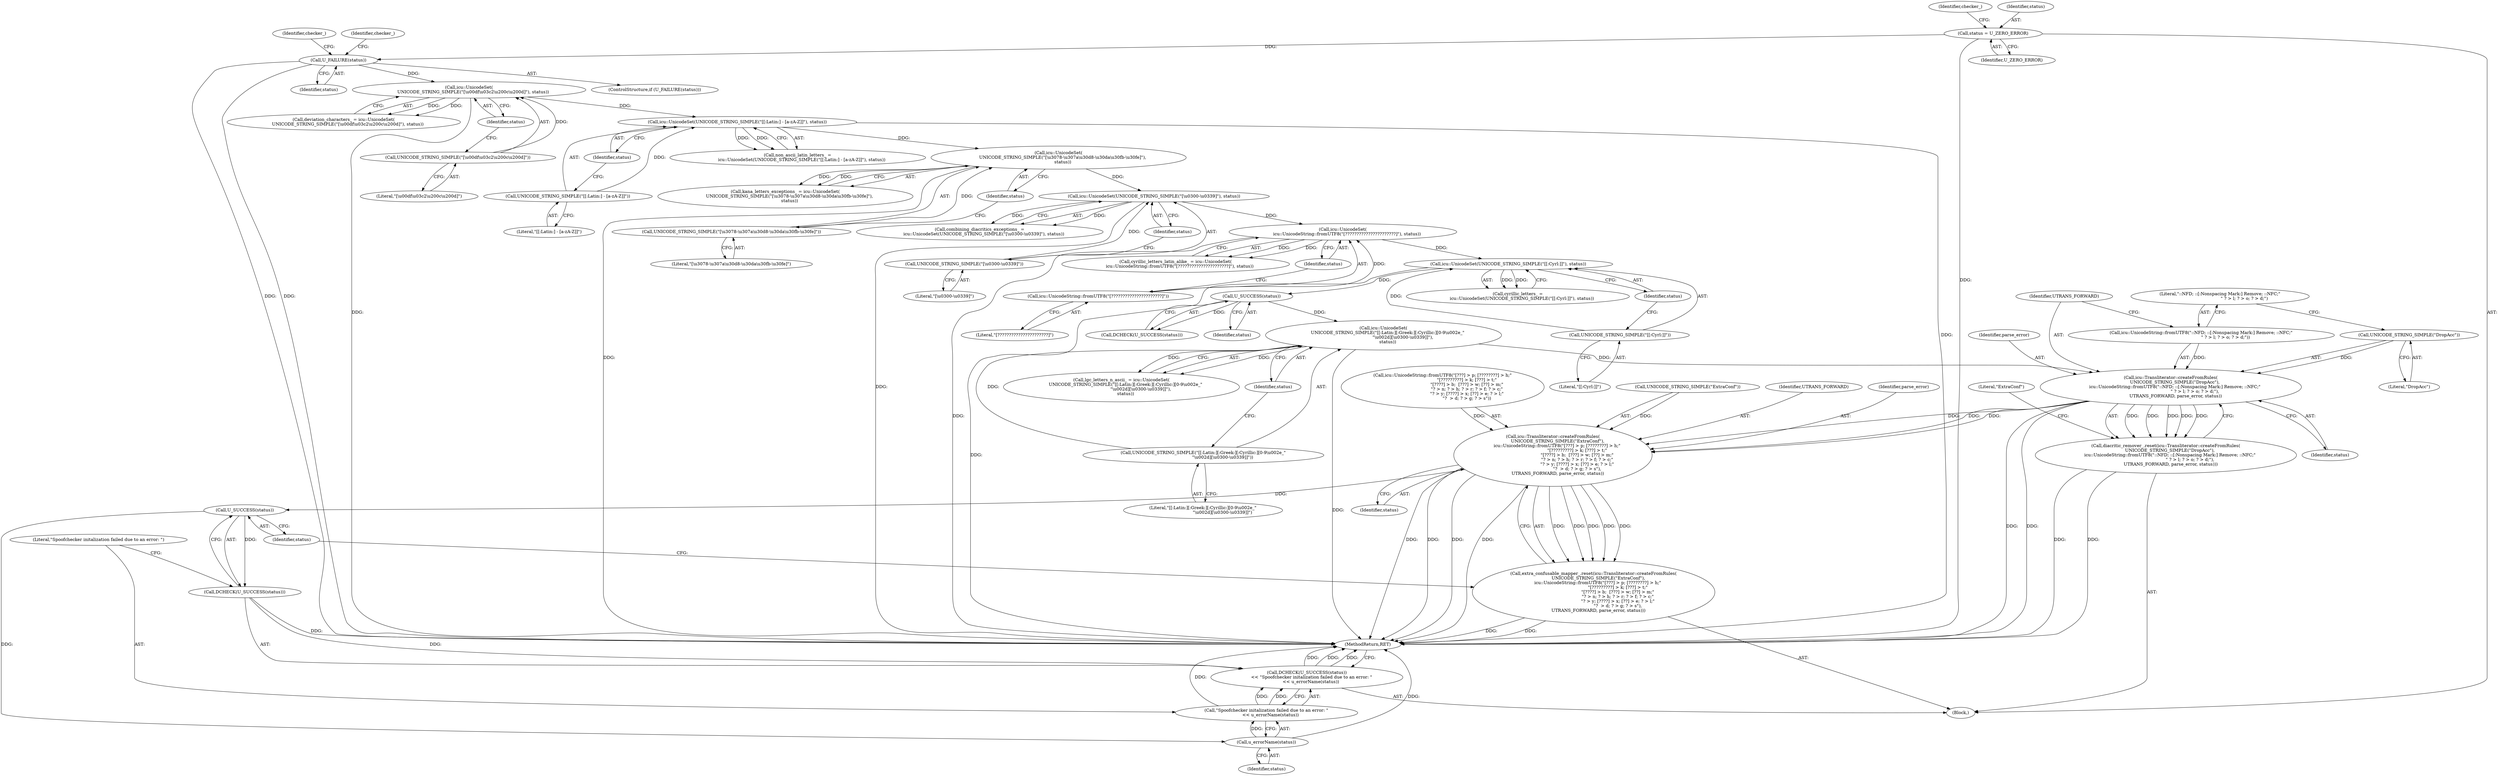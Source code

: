 digraph "0_Chrome_fe3c71592ccc6fd6f3909215e326ffc8fe0c35ce@API" {
"1000211" [label="(Call,icu::Transliterator::createFromRules(\n      UNICODE_STRING_SIMPLE(\"DropAcc\"),\n      icu::UnicodeString::fromUTF8(\"::NFD; ::[:Nonspacing Mark:] Remove; ::NFC;\"\n                                   \" ? > l; ? > o; ? > d;\"),\n       UTRANS_FORWARD, parse_error, status))"];
"1000212" [label="(Call,UNICODE_STRING_SIMPLE(\"DropAcc\"))"];
"1000214" [label="(Call,icu::UnicodeString::fromUTF8(\"::NFD; ::[:Nonspacing Mark:] Remove; ::NFC;\"\n                                   \" ? > l; ? > o; ? > d;\"))"];
"1000204" [label="(Call,icu::UnicodeSet(\n      UNICODE_STRING_SIMPLE(\"[[:Latin:][:Greek:][:Cyrillic:][0-9\\u002e_\"\n                            \"\\u002d][\\u0300-\\u0339]]\"),\n      status))"];
"1000205" [label="(Call,UNICODE_STRING_SIMPLE(\"[[:Latin:][:Greek:][:Cyrillic:][0-9\\u002e_\"\n                            \"\\u002d][\\u0300-\\u0339]]\"))"];
"1000200" [label="(Call,U_SUCCESS(status))"];
"1000194" [label="(Call,icu::UnicodeSet(UNICODE_STRING_SIMPLE(\"[[:Cyrl:]]\"), status))"];
"1000195" [label="(Call,UNICODE_STRING_SIMPLE(\"[[:Cyrl:]]\"))"];
"1000187" [label="(Call,icu::UnicodeSet(\n      icu::UnicodeString::fromUTF8(\"[??????????????????????]\"), status))"];
"1000188" [label="(Call,icu::UnicodeString::fromUTF8(\"[??????????????????????]\"))"];
"1000180" [label="(Call,icu::UnicodeSet(UNICODE_STRING_SIMPLE(\"[\\u0300-\\u0339]\"), status))"];
"1000181" [label="(Call,UNICODE_STRING_SIMPLE(\"[\\u0300-\\u0339]\"))"];
"1000173" [label="(Call,icu::UnicodeSet(\n      UNICODE_STRING_SIMPLE(\"[\\u3078-\\u307a\\u30d8-\\u30da\\u30fb-\\u30fe]\"),\n      status))"];
"1000174" [label="(Call,UNICODE_STRING_SIMPLE(\"[\\u3078-\\u307a\\u30d8-\\u30da\\u30fb-\\u30fe]\"))"];
"1000166" [label="(Call,icu::UnicodeSet(UNICODE_STRING_SIMPLE(\"[[:Latin:] - [a-zA-Z]]\"), status))"];
"1000167" [label="(Call,UNICODE_STRING_SIMPLE(\"[[:Latin:] - [a-zA-Z]]\"))"];
"1000159" [label="(Call,icu::UnicodeSet(\n      UNICODE_STRING_SIMPLE(\"[\\u00df\\u03c2\\u200c\\u200d]\"), status))"];
"1000160" [label="(Call,UNICODE_STRING_SIMPLE(\"[\\u00df\\u03c2\\u200c\\u200d]\"))"];
"1000130" [label="(Call,U_FAILURE(status))"];
"1000121" [label="(Call,status = U_ZERO_ERROR)"];
"1000210" [label="(Call,diacritic_remover_.reset(icu::Transliterator::createFromRules(\n      UNICODE_STRING_SIMPLE(\"DropAcc\"),\n      icu::UnicodeString::fromUTF8(\"::NFD; ::[:Nonspacing Mark:] Remove; ::NFC;\"\n                                   \" ? > l; ? > o; ? > d;\"),\n       UTRANS_FORWARD, parse_error, status)))"];
"1000220" [label="(Call,icu::Transliterator::createFromRules(\n       UNICODE_STRING_SIMPLE(\"ExtraConf\"),\n      icu::UnicodeString::fromUTF8(\"[???] > p; [????????] > h;\"\n                                   \"[?????????] > k; [???] > t;\"\n                                   \"[????] > b;  [???] > w; [??] > m;\"\n                                   \"? > n; ? > h; ? > r; ? > f; ? > c;\"\n                                   \"? > y; [????] > x; [??] > e; ? > l;\"\n                                   \"?  > d; ? > g; ? > s\"),\n       UTRANS_FORWARD, parse_error, status))"];
"1000219" [label="(Call,extra_confusable_mapper_.reset(icu::Transliterator::createFromRules(\n       UNICODE_STRING_SIMPLE(\"ExtraConf\"),\n      icu::UnicodeString::fromUTF8(\"[???] > p; [????????] > h;\"\n                                   \"[?????????] > k; [???] > t;\"\n                                   \"[????] > b;  [???] > w; [??] > m;\"\n                                   \"? > n; ? > h; ? > r; ? > f; ? > c;\"\n                                   \"? > y; [????] > x; [??] > e; ? > l;\"\n                                   \"?  > d; ? > g; ? > s\"),\n       UTRANS_FORWARD, parse_error, status)))"];
"1000230" [label="(Call,U_SUCCESS(status))"];
"1000229" [label="(Call,DCHECK(U_SUCCESS(status)))"];
"1000228" [label="(Call,DCHECK(U_SUCCESS(status))\n       << \"Spoofchecker initalization failed due to an error: \"\n      << u_errorName(status))"];
"1000234" [label="(Call,u_errorName(status))"];
"1000232" [label="(Call,\"Spoofchecker initalization failed due to an error: \"\n      << u_errorName(status))"];
"1000227" [label="(Identifier,status)"];
"1000204" [label="(Call,icu::UnicodeSet(\n      UNICODE_STRING_SIMPLE(\"[[:Latin:][:Greek:][:Cyrillic:][0-9\\u002e_\"\n                            \"\\u002d][\\u0300-\\u0339]]\"),\n      status))"];
"1000173" [label="(Call,icu::UnicodeSet(\n      UNICODE_STRING_SIMPLE(\"[\\u3078-\\u307a\\u30d8-\\u30da\\u30fb-\\u30fe]\"),\n      status))"];
"1000190" [label="(Identifier,status)"];
"1000161" [label="(Literal,\"[\\u00df\\u03c2\\u200c\\u200d]\")"];
"1000194" [label="(Call,icu::UnicodeSet(UNICODE_STRING_SIMPLE(\"[[:Cyrl:]]\"), status))"];
"1000192" [label="(Call,cyrillic_letters_ =\n      icu::UnicodeSet(UNICODE_STRING_SIMPLE(\"[[:Cyrl:]]\"), status))"];
"1000226" [label="(Identifier,parse_error)"];
"1000220" [label="(Call,icu::Transliterator::createFromRules(\n       UNICODE_STRING_SIMPLE(\"ExtraConf\"),\n      icu::UnicodeString::fromUTF8(\"[???] > p; [????????] > h;\"\n                                   \"[?????????] > k; [???] > t;\"\n                                   \"[????] > b;  [???] > w; [??] > m;\"\n                                   \"? > n; ? > h; ? > r; ? > f; ? > c;\"\n                                   \"? > y; [????] > x; [??] > e; ? > l;\"\n                                   \"?  > d; ? > g; ? > s\"),\n       UTRANS_FORWARD, parse_error, status))"];
"1000168" [label="(Literal,\"[[:Latin:] - [a-zA-Z]]\")"];
"1000218" [label="(Identifier,status)"];
"1000200" [label="(Call,U_SUCCESS(status))"];
"1000134" [label="(Identifier,checker_)"];
"1000210" [label="(Call,diacritic_remover_.reset(icu::Transliterator::createFromRules(\n      UNICODE_STRING_SIMPLE(\"DropAcc\"),\n      icu::UnicodeString::fromUTF8(\"::NFD; ::[:Nonspacing Mark:] Remove; ::NFC;\"\n                                   \" ? > l; ? > o; ? > d;\"),\n       UTRANS_FORWARD, parse_error, status)))"];
"1000123" [label="(Identifier,U_ZERO_ERROR)"];
"1000195" [label="(Call,UNICODE_STRING_SIMPLE(\"[[:Cyrl:]]\"))"];
"1000125" [label="(Identifier,checker_)"];
"1000166" [label="(Call,icu::UnicodeSet(UNICODE_STRING_SIMPLE(\"[[:Latin:] - [a-zA-Z]]\"), status))"];
"1000212" [label="(Call,UNICODE_STRING_SIMPLE(\"DropAcc\"))"];
"1000182" [label="(Literal,\"[\\u0300-\\u0339]\")"];
"1000174" [label="(Call,UNICODE_STRING_SIMPLE(\"[\\u3078-\\u307a\\u30d8-\\u30da\\u30fb-\\u30fe]\"))"];
"1000164" [label="(Call,non_ascii_latin_letters_ =\n      icu::UnicodeSet(UNICODE_STRING_SIMPLE(\"[[:Latin:] - [a-zA-Z]]\"), status))"];
"1000159" [label="(Call,icu::UnicodeSet(\n      UNICODE_STRING_SIMPLE(\"[\\u00df\\u03c2\\u200c\\u200d]\"), status))"];
"1000119" [label="(Block,)"];
"1000230" [label="(Call,U_SUCCESS(status))"];
"1000162" [label="(Identifier,status)"];
"1000187" [label="(Call,icu::UnicodeSet(\n      icu::UnicodeString::fromUTF8(\"[??????????????????????]\"), status))"];
"1000219" [label="(Call,extra_confusable_mapper_.reset(icu::Transliterator::createFromRules(\n       UNICODE_STRING_SIMPLE(\"ExtraConf\"),\n      icu::UnicodeString::fromUTF8(\"[???] > p; [????????] > h;\"\n                                   \"[?????????] > k; [???] > t;\"\n                                   \"[????] > b;  [???] > w; [??] > m;\"\n                                   \"? > n; ? > h; ? > r; ? > f; ? > c;\"\n                                   \"? > y; [????] > x; [??] > e; ? > l;\"\n                                   \"?  > d; ? > g; ? > s\"),\n       UTRANS_FORWARD, parse_error, status)))"];
"1000211" [label="(Call,icu::Transliterator::createFromRules(\n      UNICODE_STRING_SIMPLE(\"DropAcc\"),\n      icu::UnicodeString::fromUTF8(\"::NFD; ::[:Nonspacing Mark:] Remove; ::NFC;\"\n                                   \" ? > l; ? > o; ? > d;\"),\n       UTRANS_FORWARD, parse_error, status))"];
"1000217" [label="(Identifier,parse_error)"];
"1000171" [label="(Call,kana_letters_exceptions_ = icu::UnicodeSet(\n      UNICODE_STRING_SIMPLE(\"[\\u3078-\\u307a\\u30d8-\\u30da\\u30fb-\\u30fe]\"),\n      status))"];
"1000214" [label="(Call,icu::UnicodeString::fromUTF8(\"::NFD; ::[:Nonspacing Mark:] Remove; ::NFC;\"\n                                   \" ? > l; ? > o; ? > d;\"))"];
"1000157" [label="(Call,deviation_characters_ = icu::UnicodeSet(\n      UNICODE_STRING_SIMPLE(\"[\\u00df\\u03c2\\u200c\\u200d]\"), status))"];
"1000183" [label="(Identifier,status)"];
"1000197" [label="(Identifier,status)"];
"1000178" [label="(Call,combining_diacritics_exceptions_ =\n      icu::UnicodeSet(UNICODE_STRING_SIMPLE(\"[\\u0300-\\u0339]\"), status))"];
"1000130" [label="(Call,U_FAILURE(status))"];
"1000129" [label="(ControlStructure,if (U_FAILURE(status)))"];
"1000205" [label="(Call,UNICODE_STRING_SIMPLE(\"[[:Latin:][:Greek:][:Cyrillic:][0-9\\u002e_\"\n                            \"\\u002d][\\u0300-\\u0339]]\"))"];
"1000138" [label="(Identifier,checker_)"];
"1000229" [label="(Call,DCHECK(U_SUCCESS(status)))"];
"1000236" [label="(MethodReturn,RET)"];
"1000201" [label="(Identifier,status)"];
"1000189" [label="(Literal,\"[??????????????????????]\")"];
"1000176" [label="(Identifier,status)"];
"1000213" [label="(Literal,\"DropAcc\")"];
"1000233" [label="(Literal,\"Spoofchecker initalization failed due to an error: \")"];
"1000121" [label="(Call,status = U_ZERO_ERROR)"];
"1000235" [label="(Identifier,status)"];
"1000221" [label="(Call,UNICODE_STRING_SIMPLE(\"ExtraConf\"))"];
"1000231" [label="(Identifier,status)"];
"1000215" [label="(Literal,\"::NFD; ::[:Nonspacing Mark:] Remove; ::NFC;\"\n                                   \" ? > l; ? > o; ? > d;\")"];
"1000206" [label="(Literal,\"[[:Latin:][:Greek:][:Cyrillic:][0-9\\u002e_\"\n                            \"\\u002d][\\u0300-\\u0339]]\")"];
"1000196" [label="(Literal,\"[[:Cyrl:]]\")"];
"1000175" [label="(Literal,\"[\\u3078-\\u307a\\u30d8-\\u30da\\u30fb-\\u30fe]\")"];
"1000180" [label="(Call,icu::UnicodeSet(UNICODE_STRING_SIMPLE(\"[\\u0300-\\u0339]\"), status))"];
"1000228" [label="(Call,DCHECK(U_SUCCESS(status))\n       << \"Spoofchecker initalization failed due to an error: \"\n      << u_errorName(status))"];
"1000223" [label="(Call,icu::UnicodeString::fromUTF8(\"[???] > p; [????????] > h;\"\n                                   \"[?????????] > k; [???] > t;\"\n                                   \"[????] > b;  [???] > w; [??] > m;\"\n                                   \"? > n; ? > h; ? > r; ? > f; ? > c;\"\n                                   \"? > y; [????] > x; [??] > e; ? > l;\"\n                                   \"?  > d; ? > g; ? > s\"))"];
"1000232" [label="(Call,\"Spoofchecker initalization failed due to an error: \"\n      << u_errorName(status))"];
"1000122" [label="(Identifier,status)"];
"1000225" [label="(Identifier,UTRANS_FORWARD)"];
"1000234" [label="(Call,u_errorName(status))"];
"1000188" [label="(Call,icu::UnicodeString::fromUTF8(\"[??????????????????????]\"))"];
"1000216" [label="(Identifier,UTRANS_FORWARD)"];
"1000160" [label="(Call,UNICODE_STRING_SIMPLE(\"[\\u00df\\u03c2\\u200c\\u200d]\"))"];
"1000202" [label="(Call,lgc_letters_n_ascii_ = icu::UnicodeSet(\n      UNICODE_STRING_SIMPLE(\"[[:Latin:][:Greek:][:Cyrillic:][0-9\\u002e_\"\n                            \"\\u002d][\\u0300-\\u0339]]\"),\n      status))"];
"1000181" [label="(Call,UNICODE_STRING_SIMPLE(\"[\\u0300-\\u0339]\"))"];
"1000167" [label="(Call,UNICODE_STRING_SIMPLE(\"[[:Latin:] - [a-zA-Z]]\"))"];
"1000131" [label="(Identifier,status)"];
"1000185" [label="(Call,cyrillic_letters_latin_alike_ = icu::UnicodeSet(\n      icu::UnicodeString::fromUTF8(\"[??????????????????????]\"), status))"];
"1000222" [label="(Literal,\"ExtraConf\")"];
"1000199" [label="(Call,DCHECK(U_SUCCESS(status)))"];
"1000207" [label="(Identifier,status)"];
"1000169" [label="(Identifier,status)"];
"1000211" -> "1000210"  [label="AST: "];
"1000211" -> "1000218"  [label="CFG: "];
"1000212" -> "1000211"  [label="AST: "];
"1000214" -> "1000211"  [label="AST: "];
"1000216" -> "1000211"  [label="AST: "];
"1000217" -> "1000211"  [label="AST: "];
"1000218" -> "1000211"  [label="AST: "];
"1000210" -> "1000211"  [label="CFG: "];
"1000211" -> "1000236"  [label="DDG: "];
"1000211" -> "1000236"  [label="DDG: "];
"1000211" -> "1000210"  [label="DDG: "];
"1000211" -> "1000210"  [label="DDG: "];
"1000211" -> "1000210"  [label="DDG: "];
"1000211" -> "1000210"  [label="DDG: "];
"1000211" -> "1000210"  [label="DDG: "];
"1000212" -> "1000211"  [label="DDG: "];
"1000214" -> "1000211"  [label="DDG: "];
"1000204" -> "1000211"  [label="DDG: "];
"1000211" -> "1000220"  [label="DDG: "];
"1000211" -> "1000220"  [label="DDG: "];
"1000211" -> "1000220"  [label="DDG: "];
"1000212" -> "1000213"  [label="CFG: "];
"1000213" -> "1000212"  [label="AST: "];
"1000215" -> "1000212"  [label="CFG: "];
"1000214" -> "1000215"  [label="CFG: "];
"1000215" -> "1000214"  [label="AST: "];
"1000216" -> "1000214"  [label="CFG: "];
"1000204" -> "1000202"  [label="AST: "];
"1000204" -> "1000207"  [label="CFG: "];
"1000205" -> "1000204"  [label="AST: "];
"1000207" -> "1000204"  [label="AST: "];
"1000202" -> "1000204"  [label="CFG: "];
"1000204" -> "1000236"  [label="DDG: "];
"1000204" -> "1000202"  [label="DDG: "];
"1000204" -> "1000202"  [label="DDG: "];
"1000205" -> "1000204"  [label="DDG: "];
"1000200" -> "1000204"  [label="DDG: "];
"1000205" -> "1000206"  [label="CFG: "];
"1000206" -> "1000205"  [label="AST: "];
"1000207" -> "1000205"  [label="CFG: "];
"1000200" -> "1000199"  [label="AST: "];
"1000200" -> "1000201"  [label="CFG: "];
"1000201" -> "1000200"  [label="AST: "];
"1000199" -> "1000200"  [label="CFG: "];
"1000200" -> "1000199"  [label="DDG: "];
"1000194" -> "1000200"  [label="DDG: "];
"1000194" -> "1000192"  [label="AST: "];
"1000194" -> "1000197"  [label="CFG: "];
"1000195" -> "1000194"  [label="AST: "];
"1000197" -> "1000194"  [label="AST: "];
"1000192" -> "1000194"  [label="CFG: "];
"1000194" -> "1000236"  [label="DDG: "];
"1000194" -> "1000192"  [label="DDG: "];
"1000194" -> "1000192"  [label="DDG: "];
"1000195" -> "1000194"  [label="DDG: "];
"1000187" -> "1000194"  [label="DDG: "];
"1000195" -> "1000196"  [label="CFG: "];
"1000196" -> "1000195"  [label="AST: "];
"1000197" -> "1000195"  [label="CFG: "];
"1000187" -> "1000185"  [label="AST: "];
"1000187" -> "1000190"  [label="CFG: "];
"1000188" -> "1000187"  [label="AST: "];
"1000190" -> "1000187"  [label="AST: "];
"1000185" -> "1000187"  [label="CFG: "];
"1000187" -> "1000236"  [label="DDG: "];
"1000187" -> "1000185"  [label="DDG: "];
"1000187" -> "1000185"  [label="DDG: "];
"1000188" -> "1000187"  [label="DDG: "];
"1000180" -> "1000187"  [label="DDG: "];
"1000188" -> "1000189"  [label="CFG: "];
"1000189" -> "1000188"  [label="AST: "];
"1000190" -> "1000188"  [label="CFG: "];
"1000180" -> "1000178"  [label="AST: "];
"1000180" -> "1000183"  [label="CFG: "];
"1000181" -> "1000180"  [label="AST: "];
"1000183" -> "1000180"  [label="AST: "];
"1000178" -> "1000180"  [label="CFG: "];
"1000180" -> "1000236"  [label="DDG: "];
"1000180" -> "1000178"  [label="DDG: "];
"1000180" -> "1000178"  [label="DDG: "];
"1000181" -> "1000180"  [label="DDG: "];
"1000173" -> "1000180"  [label="DDG: "];
"1000181" -> "1000182"  [label="CFG: "];
"1000182" -> "1000181"  [label="AST: "];
"1000183" -> "1000181"  [label="CFG: "];
"1000173" -> "1000171"  [label="AST: "];
"1000173" -> "1000176"  [label="CFG: "];
"1000174" -> "1000173"  [label="AST: "];
"1000176" -> "1000173"  [label="AST: "];
"1000171" -> "1000173"  [label="CFG: "];
"1000173" -> "1000236"  [label="DDG: "];
"1000173" -> "1000171"  [label="DDG: "];
"1000173" -> "1000171"  [label="DDG: "];
"1000174" -> "1000173"  [label="DDG: "];
"1000166" -> "1000173"  [label="DDG: "];
"1000174" -> "1000175"  [label="CFG: "];
"1000175" -> "1000174"  [label="AST: "];
"1000176" -> "1000174"  [label="CFG: "];
"1000166" -> "1000164"  [label="AST: "];
"1000166" -> "1000169"  [label="CFG: "];
"1000167" -> "1000166"  [label="AST: "];
"1000169" -> "1000166"  [label="AST: "];
"1000164" -> "1000166"  [label="CFG: "];
"1000166" -> "1000236"  [label="DDG: "];
"1000166" -> "1000164"  [label="DDG: "];
"1000166" -> "1000164"  [label="DDG: "];
"1000167" -> "1000166"  [label="DDG: "];
"1000159" -> "1000166"  [label="DDG: "];
"1000167" -> "1000168"  [label="CFG: "];
"1000168" -> "1000167"  [label="AST: "];
"1000169" -> "1000167"  [label="CFG: "];
"1000159" -> "1000157"  [label="AST: "];
"1000159" -> "1000162"  [label="CFG: "];
"1000160" -> "1000159"  [label="AST: "];
"1000162" -> "1000159"  [label="AST: "];
"1000157" -> "1000159"  [label="CFG: "];
"1000159" -> "1000236"  [label="DDG: "];
"1000159" -> "1000157"  [label="DDG: "];
"1000159" -> "1000157"  [label="DDG: "];
"1000160" -> "1000159"  [label="DDG: "];
"1000130" -> "1000159"  [label="DDG: "];
"1000160" -> "1000161"  [label="CFG: "];
"1000161" -> "1000160"  [label="AST: "];
"1000162" -> "1000160"  [label="CFG: "];
"1000130" -> "1000129"  [label="AST: "];
"1000130" -> "1000131"  [label="CFG: "];
"1000131" -> "1000130"  [label="AST: "];
"1000134" -> "1000130"  [label="CFG: "];
"1000138" -> "1000130"  [label="CFG: "];
"1000130" -> "1000236"  [label="DDG: "];
"1000130" -> "1000236"  [label="DDG: "];
"1000121" -> "1000130"  [label="DDG: "];
"1000121" -> "1000119"  [label="AST: "];
"1000121" -> "1000123"  [label="CFG: "];
"1000122" -> "1000121"  [label="AST: "];
"1000123" -> "1000121"  [label="AST: "];
"1000125" -> "1000121"  [label="CFG: "];
"1000121" -> "1000236"  [label="DDG: "];
"1000210" -> "1000119"  [label="AST: "];
"1000222" -> "1000210"  [label="CFG: "];
"1000210" -> "1000236"  [label="DDG: "];
"1000210" -> "1000236"  [label="DDG: "];
"1000220" -> "1000219"  [label="AST: "];
"1000220" -> "1000227"  [label="CFG: "];
"1000221" -> "1000220"  [label="AST: "];
"1000223" -> "1000220"  [label="AST: "];
"1000225" -> "1000220"  [label="AST: "];
"1000226" -> "1000220"  [label="AST: "];
"1000227" -> "1000220"  [label="AST: "];
"1000219" -> "1000220"  [label="CFG: "];
"1000220" -> "1000236"  [label="DDG: "];
"1000220" -> "1000236"  [label="DDG: "];
"1000220" -> "1000236"  [label="DDG: "];
"1000220" -> "1000236"  [label="DDG: "];
"1000220" -> "1000219"  [label="DDG: "];
"1000220" -> "1000219"  [label="DDG: "];
"1000220" -> "1000219"  [label="DDG: "];
"1000220" -> "1000219"  [label="DDG: "];
"1000220" -> "1000219"  [label="DDG: "];
"1000221" -> "1000220"  [label="DDG: "];
"1000223" -> "1000220"  [label="DDG: "];
"1000220" -> "1000230"  [label="DDG: "];
"1000219" -> "1000119"  [label="AST: "];
"1000231" -> "1000219"  [label="CFG: "];
"1000219" -> "1000236"  [label="DDG: "];
"1000219" -> "1000236"  [label="DDG: "];
"1000230" -> "1000229"  [label="AST: "];
"1000230" -> "1000231"  [label="CFG: "];
"1000231" -> "1000230"  [label="AST: "];
"1000229" -> "1000230"  [label="CFG: "];
"1000230" -> "1000229"  [label="DDG: "];
"1000230" -> "1000234"  [label="DDG: "];
"1000229" -> "1000228"  [label="AST: "];
"1000233" -> "1000229"  [label="CFG: "];
"1000229" -> "1000236"  [label="DDG: "];
"1000229" -> "1000228"  [label="DDG: "];
"1000228" -> "1000119"  [label="AST: "];
"1000228" -> "1000232"  [label="CFG: "];
"1000232" -> "1000228"  [label="AST: "];
"1000236" -> "1000228"  [label="CFG: "];
"1000228" -> "1000236"  [label="DDG: "];
"1000228" -> "1000236"  [label="DDG: "];
"1000228" -> "1000236"  [label="DDG: "];
"1000232" -> "1000228"  [label="DDG: "];
"1000232" -> "1000228"  [label="DDG: "];
"1000234" -> "1000232"  [label="AST: "];
"1000234" -> "1000235"  [label="CFG: "];
"1000235" -> "1000234"  [label="AST: "];
"1000232" -> "1000234"  [label="CFG: "];
"1000234" -> "1000236"  [label="DDG: "];
"1000234" -> "1000232"  [label="DDG: "];
"1000233" -> "1000232"  [label="AST: "];
"1000232" -> "1000236"  [label="DDG: "];
}
